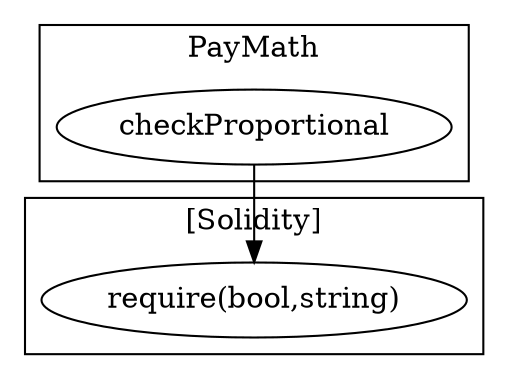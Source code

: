 strict digraph {
subgraph cluster_5209_PayMath {
label = "PayMath"
"5209_checkProportional" [label="checkProportional"]
}subgraph cluster_solidity {
label = "[Solidity]"
"require(bool,string)" 
"5209_checkProportional" -> "require(bool,string)"
}
}